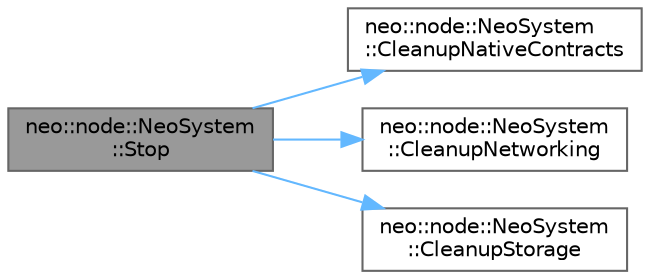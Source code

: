 digraph "neo::node::NeoSystem::Stop"
{
 // LATEX_PDF_SIZE
  bgcolor="transparent";
  edge [fontname=Helvetica,fontsize=10,labelfontname=Helvetica,labelfontsize=10];
  node [fontname=Helvetica,fontsize=10,shape=box,height=0.2,width=0.4];
  rankdir="LR";
  Node1 [id="Node000001",label="neo::node::NeoSystem\l::Stop",height=0.2,width=0.4,color="gray40", fillcolor="grey60", style="filled", fontcolor="black",tooltip="Stops the Neo system."];
  Node1 -> Node2 [id="edge1_Node000001_Node000002",color="steelblue1",style="solid",tooltip=" "];
  Node2 [id="Node000002",label="neo::node::NeoSystem\l::CleanupNativeContracts",height=0.2,width=0.4,color="grey40", fillcolor="white", style="filled",URL="$classneo_1_1node_1_1_neo_system.html#a2780e0ac049a9769a3e0276719438c3e",tooltip=" "];
  Node1 -> Node3 [id="edge2_Node000001_Node000003",color="steelblue1",style="solid",tooltip=" "];
  Node3 [id="Node000003",label="neo::node::NeoSystem\l::CleanupNetworking",height=0.2,width=0.4,color="grey40", fillcolor="white", style="filled",URL="$classneo_1_1node_1_1_neo_system.html#a9be90da682979ab4494aea704e543b08",tooltip=" "];
  Node1 -> Node4 [id="edge3_Node000001_Node000004",color="steelblue1",style="solid",tooltip=" "];
  Node4 [id="Node000004",label="neo::node::NeoSystem\l::CleanupStorage",height=0.2,width=0.4,color="grey40", fillcolor="white", style="filled",URL="$classneo_1_1node_1_1_neo_system.html#a67ae9036b21e0d197f2ef936b456f837",tooltip=" "];
}
